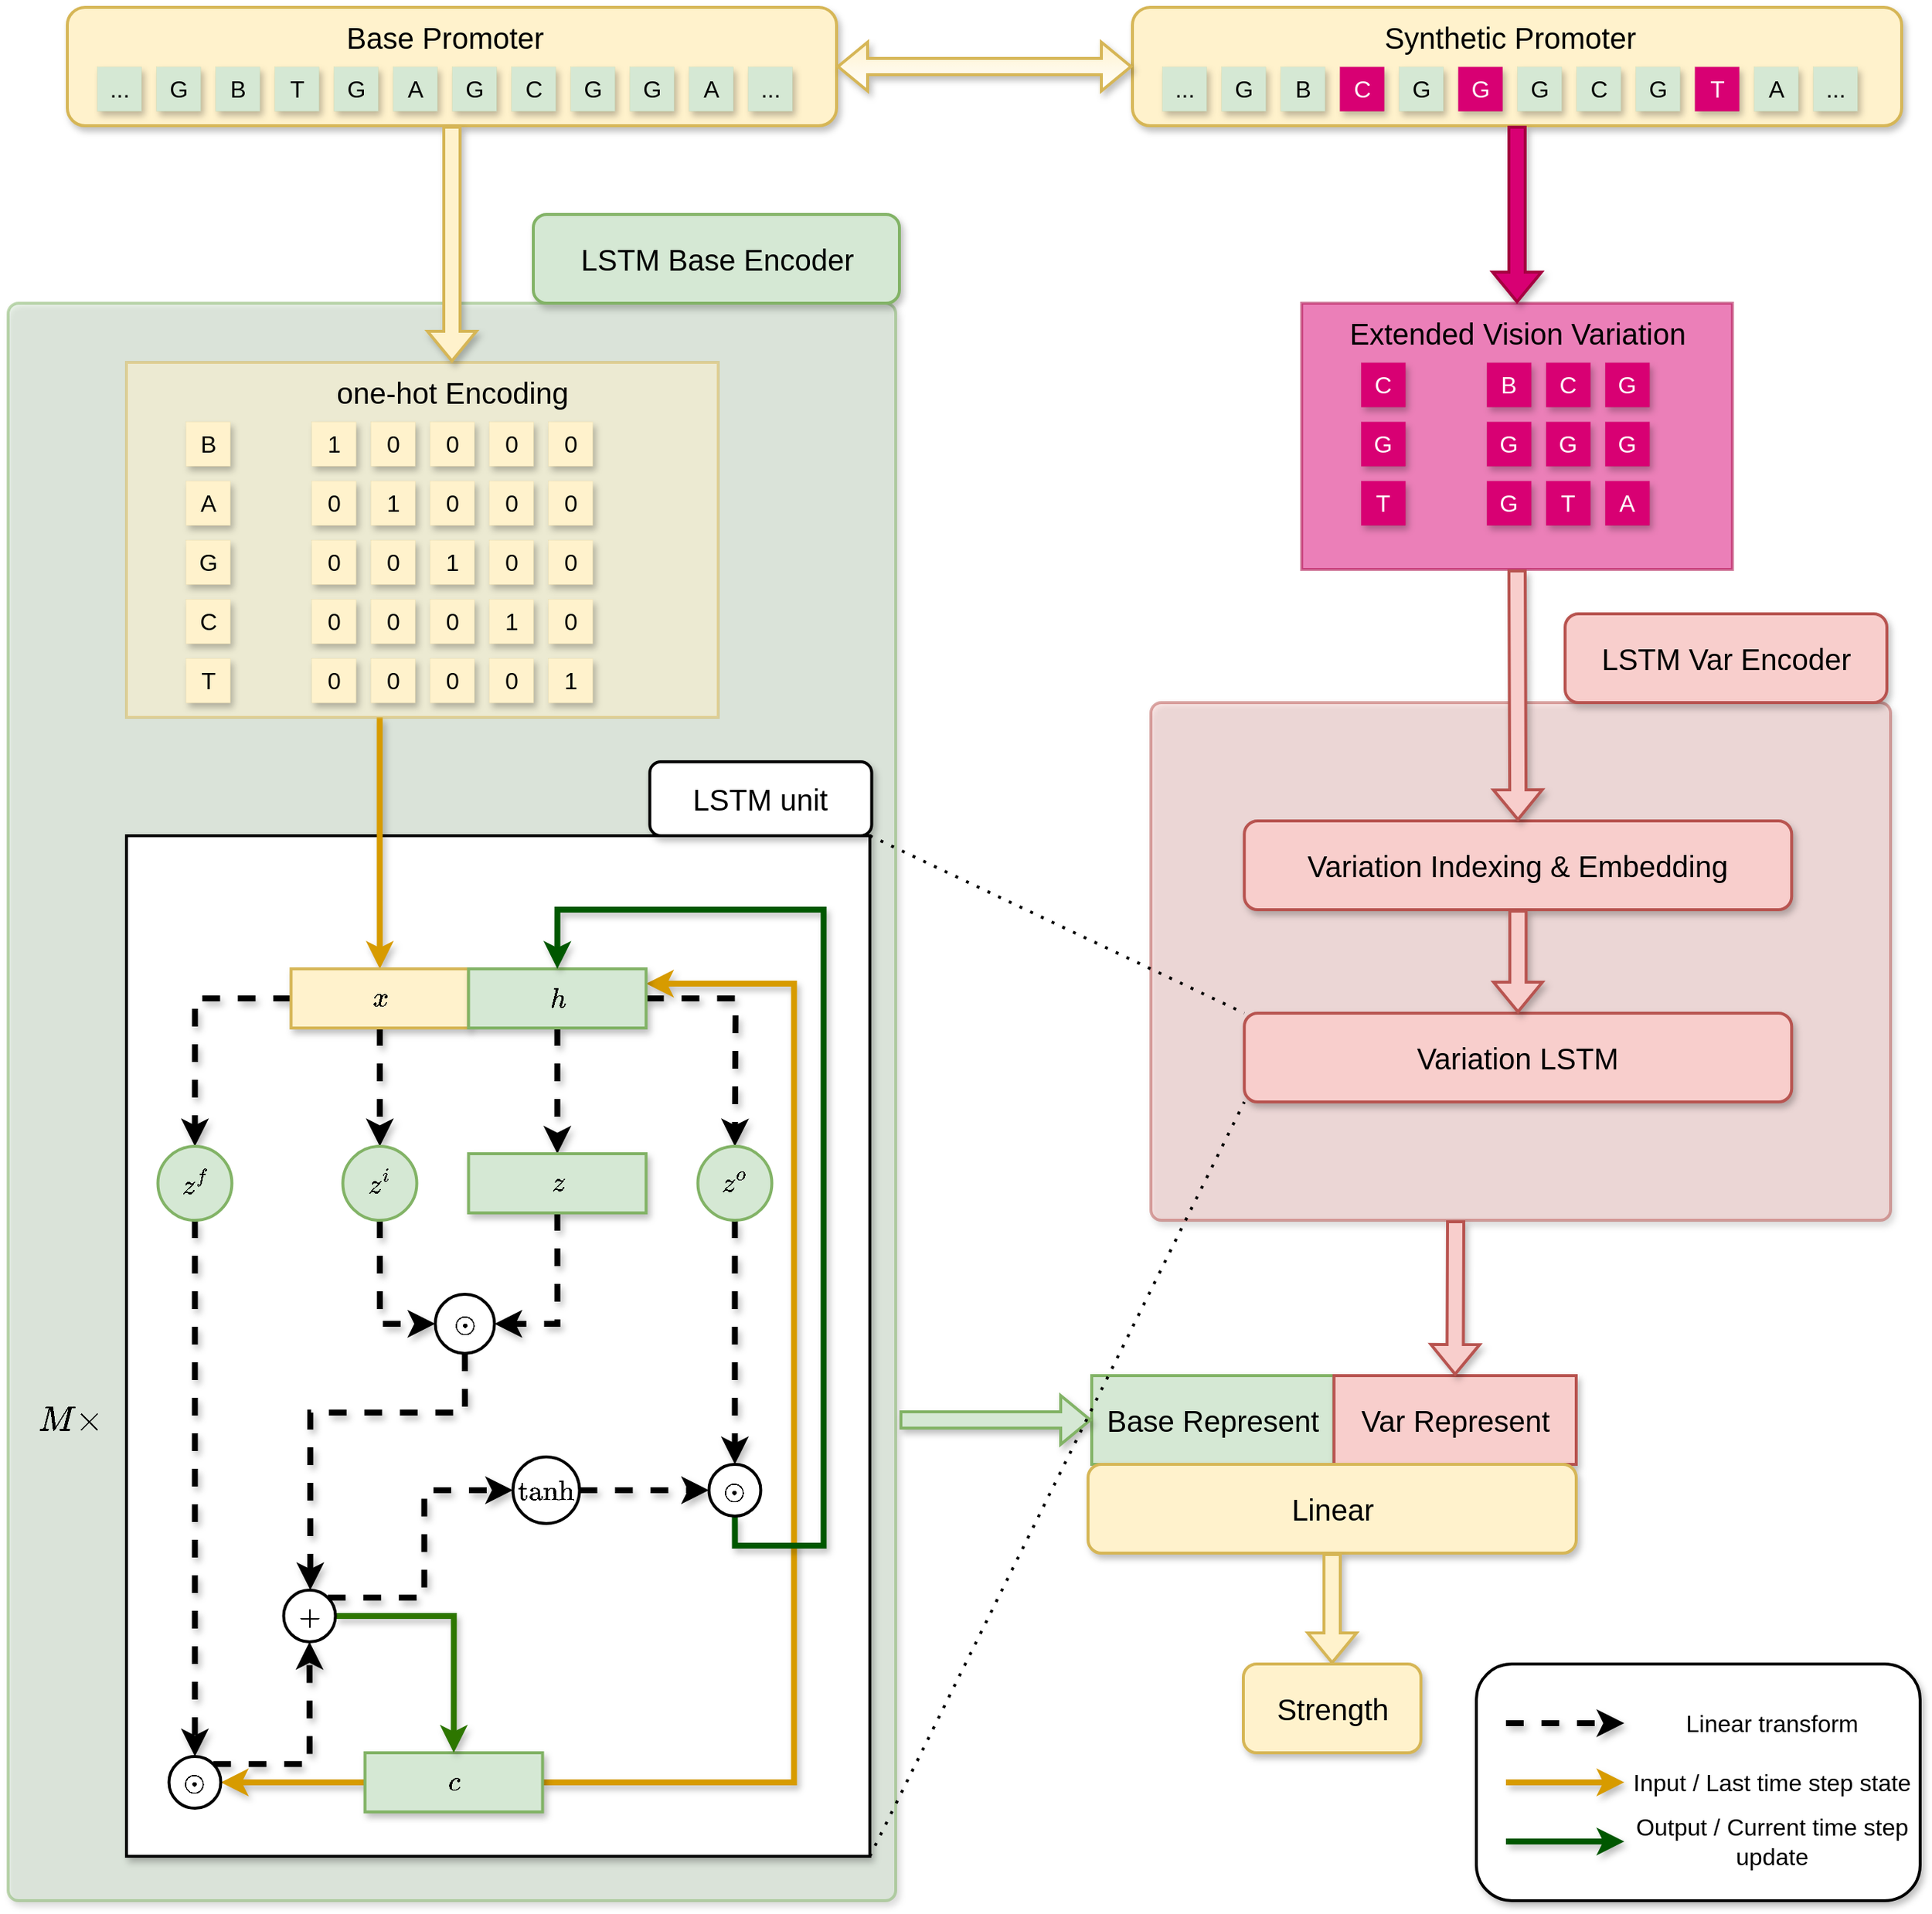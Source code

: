 <mxfile version="20.4.0" type="device"><diagram id="1IsLToYB7YmksqSI4ZjW" name="Page-1"><mxGraphModel dx="3460" dy="2057" grid="1" gridSize="10" guides="1" tooltips="1" connect="1" arrows="1" fold="1" page="1" pageScale="1" pageWidth="1400" pageHeight="1400" math="1" shadow="0"><root><mxCell id="0"/><mxCell id="1" parent="0"/><mxCell id="y1r7ZFybkx3dH1zGnmCC-1" value="" style="edgeStyle=orthogonalEdgeStyle;rounded=0;orthogonalLoop=1;jettySize=auto;html=1;" parent="1" source="RAQbOb7sOU3yXG0ckzai-202" target="RAQbOb7sOU3yXG0ckzai-163" edge="1"><mxGeometry relative="1" as="geometry"/></mxCell><mxCell id="RAQbOb7sOU3yXG0ckzai-202" value="" style="rounded=1;whiteSpace=wrap;html=1;absoluteArcSize=1;arcSize=14;strokeWidth=2;shadow=1;glass=0;sketch=0;fontFamily=Helvetica;fontSize=16;fillColor=#f8cecc;strokeColor=#b85450;opacity=50;" parent="1" vertex="1"><mxGeometry x="850" y="550" width="500" height="350" as="geometry"/></mxCell><mxCell id="RAQbOb7sOU3yXG0ckzai-140" value="" style="rounded=1;whiteSpace=wrap;html=1;absoluteArcSize=1;arcSize=14;strokeWidth=2;shadow=1;glass=0;sketch=0;fontFamily=Helvetica;fontSize=16;fillColor=#d5e8d4;strokeColor=#82b366;opacity=50;" parent="1" vertex="1"><mxGeometry x="77.5" y="280" width="600" height="1080" as="geometry"/></mxCell><mxCell id="RAQbOb7sOU3yXG0ckzai-158" value="" style="rounded=0;whiteSpace=wrap;html=1;shadow=1;glass=0;sketch=0;fontFamily=Helvetica;fontSize=16;fontColor=#000000;strokeColor=default;strokeWidth=2;fillColor=#FFFFFF;gradientColor=none;" parent="1" vertex="1"><mxGeometry x="157.5" y="640" width="502.5" height="690" as="geometry"/></mxCell><mxCell id="RAQbOb7sOU3yXG0ckzai-112" style="edgeStyle=orthogonalEdgeStyle;rounded=0;sketch=0;orthogonalLoop=1;jettySize=auto;html=1;exitX=0.428;exitY=1;exitDx=0;exitDy=0;entryX=0.5;entryY=0;entryDx=0;entryDy=0;shadow=1;fontFamily=Helvetica;fontSize=16;fontColor=#000000;strokeWidth=4;fillColor=#ffe6cc;strokeColor=#d79b00;exitPerimeter=0;" parent="1" source="RAQbOb7sOU3yXG0ckzai-109" target="RAQbOb7sOU3yXG0ckzai-90" edge="1"><mxGeometry relative="1" as="geometry"/></mxCell><mxCell id="RAQbOb7sOU3yXG0ckzai-109" value="" style="rounded=0;whiteSpace=wrap;html=1;shadow=0;glass=0;sketch=0;fontFamily=Helvetica;fontSize=16;strokeColor=#d6b656;strokeWidth=2;fillColor=#fff2cc;opacity=50;" parent="1" vertex="1"><mxGeometry x="157.5" y="320" width="400" height="240" as="geometry"/></mxCell><mxCell id="RAQbOb7sOU3yXG0ckzai-23" value="" style="rounded=1;whiteSpace=wrap;html=1;strokeWidth=2;shadow=1;glass=0;sketch=0;fillColor=#fff2cc;strokeColor=#d6b656;fontSize=16;" parent="1" vertex="1"><mxGeometry x="117.5" y="80" width="520" height="80" as="geometry"/></mxCell><mxCell id="RAQbOb7sOU3yXG0ckzai-3" value="..." style="rounded=0;whiteSpace=wrap;html=1;strokeWidth=0;fillColor=#d5e8d4;strokeColor=#82b366;fontSize=16;shadow=1;" parent="1" vertex="1"><mxGeometry x="137.5" y="120" width="30" height="30" as="geometry"/></mxCell><mxCell id="RAQbOb7sOU3yXG0ckzai-11" value="G" style="rounded=0;whiteSpace=wrap;html=1;strokeWidth=0;fillColor=#d5e8d4;strokeColor=#82b366;fontSize=16;shadow=1;" parent="1" vertex="1"><mxGeometry x="177.5" y="120" width="30" height="30" as="geometry"/></mxCell><mxCell id="RAQbOb7sOU3yXG0ckzai-12" value="B" style="rounded=0;whiteSpace=wrap;html=1;strokeWidth=0;fillColor=#d5e8d4;strokeColor=#82b366;fontSize=16;shadow=1;" parent="1" vertex="1"><mxGeometry x="217.5" y="120" width="30" height="30" as="geometry"/></mxCell><mxCell id="RAQbOb7sOU3yXG0ckzai-13" value="T" style="rounded=0;whiteSpace=wrap;html=1;strokeWidth=0;fillColor=#d5e8d4;strokeColor=#82b366;fontSize=16;shadow=1;" parent="1" vertex="1"><mxGeometry x="257.5" y="120" width="30" height="30" as="geometry"/></mxCell><mxCell id="RAQbOb7sOU3yXG0ckzai-14" value="G" style="rounded=0;whiteSpace=wrap;html=1;strokeWidth=0;fillColor=#d5e8d4;strokeColor=#82b366;fontSize=16;shadow=1;" parent="1" vertex="1"><mxGeometry x="297.5" y="120" width="30" height="30" as="geometry"/></mxCell><mxCell id="RAQbOb7sOU3yXG0ckzai-15" value="A" style="rounded=0;whiteSpace=wrap;html=1;strokeWidth=0;fillColor=#d5e8d4;strokeColor=#82b366;fontSize=16;shadow=1;" parent="1" vertex="1"><mxGeometry x="337.5" y="120" width="30" height="30" as="geometry"/></mxCell><mxCell id="RAQbOb7sOU3yXG0ckzai-16" value="G" style="rounded=0;whiteSpace=wrap;html=1;strokeWidth=0;fillColor=#d5e8d4;strokeColor=#82b366;fontSize=16;shadow=1;" parent="1" vertex="1"><mxGeometry x="377.5" y="120" width="30" height="30" as="geometry"/></mxCell><mxCell id="RAQbOb7sOU3yXG0ckzai-17" value="C" style="rounded=0;whiteSpace=wrap;html=1;strokeWidth=0;fillColor=#d5e8d4;strokeColor=#82b366;fontSize=16;shadow=1;" parent="1" vertex="1"><mxGeometry x="417.5" y="120" width="30" height="30" as="geometry"/></mxCell><mxCell id="RAQbOb7sOU3yXG0ckzai-18" value="G" style="rounded=0;whiteSpace=wrap;html=1;strokeWidth=0;fillColor=#d5e8d4;strokeColor=#82b366;fontSize=16;shadow=1;" parent="1" vertex="1"><mxGeometry x="457.5" y="120" width="30" height="30" as="geometry"/></mxCell><mxCell id="RAQbOb7sOU3yXG0ckzai-19" value="G" style="rounded=0;whiteSpace=wrap;html=1;strokeWidth=0;fillColor=#d5e8d4;strokeColor=#82b366;fontSize=16;shadow=1;" parent="1" vertex="1"><mxGeometry x="497.5" y="120" width="30" height="30" as="geometry"/></mxCell><mxCell id="RAQbOb7sOU3yXG0ckzai-20" value="A" style="rounded=0;whiteSpace=wrap;html=1;strokeWidth=0;fillColor=#d5e8d4;strokeColor=#82b366;fontSize=16;shadow=1;" parent="1" vertex="1"><mxGeometry x="537.5" y="120" width="30" height="30" as="geometry"/></mxCell><mxCell id="RAQbOb7sOU3yXG0ckzai-21" value="..." style="rounded=0;whiteSpace=wrap;html=1;strokeWidth=0;fillColor=#d5e8d4;strokeColor=#82b366;fontSize=16;shadow=1;" parent="1" vertex="1"><mxGeometry x="577.5" y="120" width="30" height="30" as="geometry"/></mxCell><mxCell id="RAQbOb7sOU3yXG0ckzai-25" value="&lt;font style=&quot;font-size: 20px;&quot;&gt;Base Promoter&lt;/font&gt;" style="text;html=1;strokeColor=none;fillColor=none;align=center;verticalAlign=middle;whiteSpace=wrap;rounded=0;shadow=1;glass=0;sketch=0;fontSize=16;" parent="1" vertex="1"><mxGeometry x="117.5" y="80" width="510" height="40" as="geometry"/></mxCell><mxCell id="RAQbOb7sOU3yXG0ckzai-26" value="" style="rounded=1;whiteSpace=wrap;html=1;strokeWidth=2;shadow=1;glass=0;sketch=0;fillColor=#fff2cc;strokeColor=#d6b656;fontSize=16;" parent="1" vertex="1"><mxGeometry x="837.5" y="80" width="520" height="80" as="geometry"/></mxCell><mxCell id="RAQbOb7sOU3yXG0ckzai-27" value="..." style="rounded=0;whiteSpace=wrap;html=1;strokeWidth=0;fillColor=#d5e8d4;strokeColor=#82b366;fontSize=16;shadow=1;" parent="1" vertex="1"><mxGeometry x="857.5" y="120" width="30" height="30" as="geometry"/></mxCell><mxCell id="RAQbOb7sOU3yXG0ckzai-28" value="G" style="rounded=0;whiteSpace=wrap;html=1;strokeWidth=0;fillColor=#d5e8d4;strokeColor=#82b366;fontSize=16;shadow=1;" parent="1" vertex="1"><mxGeometry x="897.5" y="120" width="30" height="30" as="geometry"/></mxCell><mxCell id="RAQbOb7sOU3yXG0ckzai-29" value="B" style="rounded=0;whiteSpace=wrap;html=1;strokeWidth=0;fillColor=#d5e8d4;strokeColor=#82b366;fontSize=16;shadow=1;" parent="1" vertex="1"><mxGeometry x="937.5" y="120" width="30" height="30" as="geometry"/></mxCell><mxCell id="RAQbOb7sOU3yXG0ckzai-30" value="C" style="rounded=0;whiteSpace=wrap;html=1;strokeWidth=0;fillColor=#d80073;strokeColor=#A50040;fontSize=16;glass=0;shadow=1;fontColor=#ffffff;" parent="1" vertex="1"><mxGeometry x="977.5" y="120" width="30" height="30" as="geometry"/></mxCell><mxCell id="RAQbOb7sOU3yXG0ckzai-31" value="G" style="rounded=0;whiteSpace=wrap;html=1;strokeWidth=0;fillColor=#d5e8d4;strokeColor=#82b366;fontSize=16;shadow=1;" parent="1" vertex="1"><mxGeometry x="1017.5" y="120" width="30" height="30" as="geometry"/></mxCell><mxCell id="RAQbOb7sOU3yXG0ckzai-32" value="G" style="rounded=0;whiteSpace=wrap;html=1;strokeWidth=0;fillColor=#d80073;strokeColor=#A50040;fontSize=16;shadow=1;fontColor=#ffffff;" parent="1" vertex="1"><mxGeometry x="1057.5" y="120" width="30" height="30" as="geometry"/></mxCell><mxCell id="RAQbOb7sOU3yXG0ckzai-33" value="G" style="rounded=0;whiteSpace=wrap;html=1;strokeWidth=0;fillColor=#d5e8d4;strokeColor=#82b366;fontSize=16;shadow=1;" parent="1" vertex="1"><mxGeometry x="1097.5" y="120" width="30" height="30" as="geometry"/></mxCell><mxCell id="RAQbOb7sOU3yXG0ckzai-34" value="C" style="rounded=0;whiteSpace=wrap;html=1;strokeWidth=0;fillColor=#d5e8d4;strokeColor=#82b366;fontSize=16;shadow=1;" parent="1" vertex="1"><mxGeometry x="1137.5" y="120" width="30" height="30" as="geometry"/></mxCell><mxCell id="RAQbOb7sOU3yXG0ckzai-35" value="G" style="rounded=0;whiteSpace=wrap;html=1;strokeWidth=0;fillColor=#d5e8d4;strokeColor=#82b366;fontSize=16;shadow=1;" parent="1" vertex="1"><mxGeometry x="1177.5" y="120" width="30" height="30" as="geometry"/></mxCell><mxCell id="RAQbOb7sOU3yXG0ckzai-36" value="T" style="rounded=0;whiteSpace=wrap;html=1;strokeWidth=0;fillColor=#d80073;strokeColor=#A50040;fontSize=16;shadow=1;fontColor=#ffffff;" parent="1" vertex="1"><mxGeometry x="1217.5" y="120" width="30" height="30" as="geometry"/></mxCell><mxCell id="RAQbOb7sOU3yXG0ckzai-37" value="A" style="rounded=0;whiteSpace=wrap;html=1;strokeWidth=0;fillColor=#d5e8d4;strokeColor=#82b366;fontSize=16;shadow=1;" parent="1" vertex="1"><mxGeometry x="1257.5" y="120" width="30" height="30" as="geometry"/></mxCell><mxCell id="RAQbOb7sOU3yXG0ckzai-38" value="..." style="rounded=0;whiteSpace=wrap;html=1;strokeWidth=0;fillColor=#d5e8d4;strokeColor=#82b366;fontSize=16;shadow=1;" parent="1" vertex="1"><mxGeometry x="1297.5" y="120" width="30" height="30" as="geometry"/></mxCell><mxCell id="RAQbOb7sOU3yXG0ckzai-39" value="&lt;font style=&quot;font-size: 20px;&quot;&gt;Synthetic Promoter&lt;/font&gt;" style="text;html=1;strokeColor=none;fillColor=none;align=center;verticalAlign=middle;whiteSpace=wrap;rounded=0;shadow=1;glass=0;sketch=0;fontSize=16;" parent="1" vertex="1"><mxGeometry x="837.5" y="80" width="510" height="40" as="geometry"/></mxCell><mxCell id="RAQbOb7sOU3yXG0ckzai-40" value="" style="shape=flexArrow;endArrow=classic;startArrow=classic;html=1;rounded=0;fontSize=16;entryX=0;entryY=1;entryDx=0;entryDy=0;strokeWidth=2;sketch=0;shadow=1;fillColor=#fff2cc;strokeColor=#d6b656;gradientColor=#ffffff;exitX=1;exitY=0.5;exitDx=0;exitDy=0;" parent="1" source="RAQbOb7sOU3yXG0ckzai-23" target="RAQbOb7sOU3yXG0ckzai-39" edge="1"><mxGeometry width="100" height="100" relative="1" as="geometry"><mxPoint x="667.5" y="170" as="sourcePoint"/><mxPoint x="757.5" y="240" as="targetPoint"/></mxGeometry></mxCell><mxCell id="RAQbOb7sOU3yXG0ckzai-50" value="B" style="rounded=0;whiteSpace=wrap;html=1;strokeWidth=0;fillColor=#fff2cc;strokeColor=#d6b656;fontSize=16;shadow=1;" parent="1" vertex="1"><mxGeometry x="197.5" y="360" width="30" height="30" as="geometry"/></mxCell><mxCell id="RAQbOb7sOU3yXG0ckzai-51" value="0" style="rounded=0;whiteSpace=wrap;html=1;strokeWidth=0;fillColor=#fff2cc;strokeColor=#d6b656;fontSize=16;shadow=1;" parent="1" vertex="1"><mxGeometry x="322.5" y="360" width="30" height="30" as="geometry"/></mxCell><mxCell id="RAQbOb7sOU3yXG0ckzai-52" value="0" style="rounded=0;whiteSpace=wrap;html=1;strokeWidth=0;fillColor=#fff2cc;strokeColor=#d6b656;fontSize=16;shadow=1;" parent="1" vertex="1"><mxGeometry x="362.5" y="360" width="30" height="30" as="geometry"/></mxCell><mxCell id="RAQbOb7sOU3yXG0ckzai-53" value="0" style="rounded=0;whiteSpace=wrap;html=1;strokeWidth=0;fillColor=#fff2cc;strokeColor=#d6b656;fontSize=16;shadow=1;" parent="1" vertex="1"><mxGeometry x="402.5" y="360" width="30" height="30" as="geometry"/></mxCell><mxCell id="RAQbOb7sOU3yXG0ckzai-54" value="1" style="rounded=0;whiteSpace=wrap;html=1;strokeWidth=0;fillColor=#fff2cc;strokeColor=#d6b656;fontSize=16;shadow=1;" parent="1" vertex="1"><mxGeometry x="282.5" y="360" width="30" height="30" as="geometry"/></mxCell><mxCell id="RAQbOb7sOU3yXG0ckzai-55" value="0" style="rounded=0;whiteSpace=wrap;html=1;strokeWidth=0;fillColor=#fff2cc;strokeColor=#d6b656;fontSize=16;shadow=1;" parent="1" vertex="1"><mxGeometry x="442.5" y="360" width="30" height="30" as="geometry"/></mxCell><mxCell id="RAQbOb7sOU3yXG0ckzai-62" value="A" style="rounded=0;whiteSpace=wrap;html=1;strokeWidth=0;fillColor=#fff2cc;strokeColor=#d6b656;fontSize=16;shadow=1;" parent="1" vertex="1"><mxGeometry x="197.5" y="400" width="30" height="30" as="geometry"/></mxCell><mxCell id="RAQbOb7sOU3yXG0ckzai-63" value="1" style="rounded=0;whiteSpace=wrap;html=1;strokeWidth=0;fillColor=#fff2cc;strokeColor=#d6b656;fontSize=16;shadow=1;" parent="1" vertex="1"><mxGeometry x="322.5" y="400" width="30" height="30" as="geometry"/></mxCell><mxCell id="RAQbOb7sOU3yXG0ckzai-64" value="0" style="rounded=0;whiteSpace=wrap;html=1;strokeWidth=0;fillColor=#fff2cc;strokeColor=#d6b656;fontSize=16;shadow=1;" parent="1" vertex="1"><mxGeometry x="362.5" y="400" width="30" height="30" as="geometry"/></mxCell><mxCell id="RAQbOb7sOU3yXG0ckzai-65" value="0" style="rounded=0;whiteSpace=wrap;html=1;strokeWidth=0;fillColor=#fff2cc;strokeColor=#d6b656;fontSize=16;shadow=1;" parent="1" vertex="1"><mxGeometry x="402.5" y="400" width="30" height="30" as="geometry"/></mxCell><mxCell id="RAQbOb7sOU3yXG0ckzai-66" value="0" style="rounded=0;whiteSpace=wrap;html=1;strokeWidth=0;fillColor=#fff2cc;strokeColor=#d6b656;fontSize=16;shadow=1;" parent="1" vertex="1"><mxGeometry x="282.5" y="400" width="30" height="30" as="geometry"/></mxCell><mxCell id="RAQbOb7sOU3yXG0ckzai-67" value="0" style="rounded=0;whiteSpace=wrap;html=1;strokeWidth=0;fillColor=#fff2cc;strokeColor=#d6b656;fontSize=16;shadow=1;" parent="1" vertex="1"><mxGeometry x="442.5" y="400" width="30" height="30" as="geometry"/></mxCell><mxCell id="RAQbOb7sOU3yXG0ckzai-68" value="G" style="rounded=0;whiteSpace=wrap;html=1;strokeWidth=0;fillColor=#fff2cc;strokeColor=#d6b656;fontSize=16;shadow=1;" parent="1" vertex="1"><mxGeometry x="197.5" y="440" width="30" height="30" as="geometry"/></mxCell><mxCell id="RAQbOb7sOU3yXG0ckzai-69" value="0" style="rounded=0;whiteSpace=wrap;html=1;strokeWidth=0;fillColor=#fff2cc;strokeColor=#d6b656;fontSize=16;shadow=1;" parent="1" vertex="1"><mxGeometry x="322.5" y="440" width="30" height="30" as="geometry"/></mxCell><mxCell id="RAQbOb7sOU3yXG0ckzai-70" value="1" style="rounded=0;whiteSpace=wrap;html=1;strokeWidth=0;fillColor=#fff2cc;strokeColor=#d6b656;fontSize=16;shadow=1;" parent="1" vertex="1"><mxGeometry x="362.5" y="440" width="30" height="30" as="geometry"/></mxCell><mxCell id="RAQbOb7sOU3yXG0ckzai-71" value="0" style="rounded=0;whiteSpace=wrap;html=1;strokeWidth=0;fillColor=#fff2cc;strokeColor=#d6b656;fontSize=16;shadow=1;" parent="1" vertex="1"><mxGeometry x="402.5" y="440" width="30" height="30" as="geometry"/></mxCell><mxCell id="RAQbOb7sOU3yXG0ckzai-72" value="0" style="rounded=0;whiteSpace=wrap;html=1;strokeWidth=0;fillColor=#fff2cc;strokeColor=#d6b656;fontSize=16;shadow=1;" parent="1" vertex="1"><mxGeometry x="282.5" y="440" width="30" height="30" as="geometry"/></mxCell><mxCell id="RAQbOb7sOU3yXG0ckzai-73" value="0" style="rounded=0;whiteSpace=wrap;html=1;strokeWidth=0;fillColor=#fff2cc;strokeColor=#d6b656;fontSize=16;shadow=1;" parent="1" vertex="1"><mxGeometry x="442.5" y="440" width="30" height="30" as="geometry"/></mxCell><mxCell id="RAQbOb7sOU3yXG0ckzai-74" value="C" style="rounded=0;whiteSpace=wrap;html=1;strokeWidth=0;fillColor=#fff2cc;strokeColor=#d6b656;fontSize=16;shadow=1;" parent="1" vertex="1"><mxGeometry x="197.5" y="480" width="30" height="30" as="geometry"/></mxCell><mxCell id="RAQbOb7sOU3yXG0ckzai-75" value="0" style="rounded=0;whiteSpace=wrap;html=1;strokeWidth=0;fillColor=#fff2cc;strokeColor=#d6b656;fontSize=16;shadow=1;" parent="1" vertex="1"><mxGeometry x="322.5" y="480" width="30" height="30" as="geometry"/></mxCell><mxCell id="RAQbOb7sOU3yXG0ckzai-76" value="0" style="rounded=0;whiteSpace=wrap;html=1;strokeWidth=0;fillColor=#fff2cc;strokeColor=#d6b656;fontSize=16;shadow=1;" parent="1" vertex="1"><mxGeometry x="362.5" y="480" width="30" height="30" as="geometry"/></mxCell><mxCell id="RAQbOb7sOU3yXG0ckzai-77" value="1" style="rounded=0;whiteSpace=wrap;html=1;strokeWidth=0;fillColor=#fff2cc;strokeColor=#d6b656;fontSize=16;shadow=1;" parent="1" vertex="1"><mxGeometry x="402.5" y="480" width="30" height="30" as="geometry"/></mxCell><mxCell id="RAQbOb7sOU3yXG0ckzai-78" value="0" style="rounded=0;whiteSpace=wrap;html=1;strokeWidth=0;fillColor=#fff2cc;strokeColor=#d6b656;fontSize=16;shadow=1;" parent="1" vertex="1"><mxGeometry x="282.5" y="480" width="30" height="30" as="geometry"/></mxCell><mxCell id="RAQbOb7sOU3yXG0ckzai-79" value="0" style="rounded=0;whiteSpace=wrap;html=1;strokeWidth=0;fillColor=#fff2cc;strokeColor=#d6b656;fontSize=16;shadow=1;" parent="1" vertex="1"><mxGeometry x="442.5" y="480" width="30" height="30" as="geometry"/></mxCell><mxCell id="RAQbOb7sOU3yXG0ckzai-80" value="T" style="rounded=0;whiteSpace=wrap;html=1;strokeWidth=0;fillColor=#fff2cc;strokeColor=#d6b656;fontSize=16;shadow=1;" parent="1" vertex="1"><mxGeometry x="197.5" y="520" width="30" height="30" as="geometry"/></mxCell><mxCell id="RAQbOb7sOU3yXG0ckzai-81" value="0" style="rounded=0;whiteSpace=wrap;html=1;strokeWidth=0;fillColor=#fff2cc;strokeColor=#d6b656;fontSize=16;shadow=1;" parent="1" vertex="1"><mxGeometry x="322.5" y="520" width="30" height="30" as="geometry"/></mxCell><mxCell id="RAQbOb7sOU3yXG0ckzai-82" value="0" style="rounded=0;whiteSpace=wrap;html=1;strokeWidth=0;fillColor=#fff2cc;strokeColor=#d6b656;fontSize=16;shadow=1;" parent="1" vertex="1"><mxGeometry x="362.5" y="520" width="30" height="30" as="geometry"/></mxCell><mxCell id="RAQbOb7sOU3yXG0ckzai-83" value="0" style="rounded=0;whiteSpace=wrap;html=1;strokeWidth=0;fillColor=#fff2cc;strokeColor=#d6b656;fontSize=16;shadow=1;" parent="1" vertex="1"><mxGeometry x="402.5" y="520" width="30" height="30" as="geometry"/></mxCell><mxCell id="RAQbOb7sOU3yXG0ckzai-84" value="0" style="rounded=0;whiteSpace=wrap;html=1;strokeWidth=0;fillColor=#fff2cc;strokeColor=#d6b656;fontSize=16;shadow=1;" parent="1" vertex="1"><mxGeometry x="282.5" y="520" width="30" height="30" as="geometry"/></mxCell><mxCell id="RAQbOb7sOU3yXG0ckzai-85" value="1" style="rounded=0;whiteSpace=wrap;html=1;strokeWidth=0;fillColor=#fff2cc;strokeColor=#d6b656;fontSize=16;shadow=1;" parent="1" vertex="1"><mxGeometry x="442.5" y="520" width="30" height="30" as="geometry"/></mxCell><mxCell id="RAQbOb7sOU3yXG0ckzai-98" style="edgeStyle=orthogonalEdgeStyle;rounded=0;sketch=0;orthogonalLoop=1;jettySize=auto;html=1;exitX=1;exitY=0.5;exitDx=0;exitDy=0;shadow=1;fontFamily=Helvetica;fontSize=16;fontColor=#FFFFFF;strokeWidth=4;fillColor=#ffe6cc;strokeColor=#d79b00;entryX=1;entryY=0.25;entryDx=0;entryDy=0;" parent="1" source="RAQbOb7sOU3yXG0ckzai-87" target="RAQbOb7sOU3yXG0ckzai-93" edge="1"><mxGeometry relative="1" as="geometry"><mxPoint x="558.75" y="750" as="targetPoint"/><Array as="points"><mxPoint x="608.75" y="1280"/><mxPoint x="608.75" y="740"/></Array></mxGeometry></mxCell><mxCell id="RAQbOb7sOU3yXG0ckzai-117" style="edgeStyle=orthogonalEdgeStyle;rounded=0;sketch=0;orthogonalLoop=1;jettySize=auto;html=1;exitX=0;exitY=0.5;exitDx=0;exitDy=0;entryX=1;entryY=0.5;entryDx=0;entryDy=0;shadow=1;fontFamily=Helvetica;fontSize=16;fontColor=#000000;strokeWidth=4;fillColor=#ffe6cc;strokeColor=#d79b00;" parent="1" source="RAQbOb7sOU3yXG0ckzai-87" target="RAQbOb7sOU3yXG0ckzai-116" edge="1"><mxGeometry relative="1" as="geometry"/></mxCell><mxCell id="RAQbOb7sOU3yXG0ckzai-87" value="$$c$$" style="rounded=0;whiteSpace=wrap;html=1;shadow=1;glass=0;sketch=0;fontFamily=Helvetica;fontSize=16;strokeWidth=2;fillColor=#d5e8d4;strokeColor=#82b366;" parent="1" vertex="1"><mxGeometry x="318.75" y="1260" width="120" height="40" as="geometry"/></mxCell><mxCell id="RAQbOb7sOU3yXG0ckzai-119" style="edgeStyle=orthogonalEdgeStyle;rounded=0;sketch=0;orthogonalLoop=1;jettySize=auto;html=1;exitX=0;exitY=0.5;exitDx=0;exitDy=0;entryX=0.5;entryY=0;entryDx=0;entryDy=0;shadow=1;fontFamily=Helvetica;fontSize=16;fontColor=#000000;strokeWidth=4;fillColor=#ffe6cc;strokeColor=default;dashed=1;" parent="1" source="RAQbOb7sOU3yXG0ckzai-90" target="RAQbOb7sOU3yXG0ckzai-115" edge="1"><mxGeometry relative="1" as="geometry"/></mxCell><mxCell id="RAQbOb7sOU3yXG0ckzai-121" style="edgeStyle=orthogonalEdgeStyle;rounded=0;sketch=0;orthogonalLoop=1;jettySize=auto;html=1;exitX=0.5;exitY=1;exitDx=0;exitDy=0;entryX=0.5;entryY=0;entryDx=0;entryDy=0;shadow=1;fontFamily=Helvetica;fontSize=16;fontColor=#000000;strokeWidth=4;fillColor=#ffe6cc;strokeColor=#000000;dashed=1;" parent="1" source="RAQbOb7sOU3yXG0ckzai-90" target="RAQbOb7sOU3yXG0ckzai-120" edge="1"><mxGeometry relative="1" as="geometry"/></mxCell><mxCell id="RAQbOb7sOU3yXG0ckzai-90" value="$$x$$" style="rounded=0;whiteSpace=wrap;html=1;shadow=1;glass=0;sketch=0;fontFamily=Helvetica;fontSize=16;strokeWidth=2;fillColor=#fff2cc;strokeColor=#d6b656;" parent="1" vertex="1"><mxGeometry x="268.75" y="730" width="120" height="40" as="geometry"/></mxCell><mxCell id="RAQbOb7sOU3yXG0ckzai-113" style="edgeStyle=orthogonalEdgeStyle;rounded=0;sketch=0;orthogonalLoop=1;jettySize=auto;html=1;exitX=0.5;exitY=1;exitDx=0;exitDy=0;shadow=1;fontFamily=Helvetica;fontSize=16;fontColor=#000000;strokeWidth=4;entryX=0.5;entryY=0;entryDx=0;entryDy=0;fillColor=#ffe6cc;strokeColor=#000000;dashed=1;" parent="1" source="RAQbOb7sOU3yXG0ckzai-93" target="RAQbOb7sOU3yXG0ckzai-114" edge="1"><mxGeometry relative="1" as="geometry"><mxPoint x="388.75" y="840" as="targetPoint"/></mxGeometry></mxCell><mxCell id="RAQbOb7sOU3yXG0ckzai-132" style="edgeStyle=orthogonalEdgeStyle;rounded=0;sketch=0;orthogonalLoop=1;jettySize=auto;html=1;exitX=1;exitY=0.5;exitDx=0;exitDy=0;shadow=1;fontFamily=Helvetica;fontSize=16;fontColor=#000000;strokeColor=#000000;strokeWidth=4;gradientColor=#ffffff;dashed=1;" parent="1" source="RAQbOb7sOU3yXG0ckzai-93" edge="1"><mxGeometry relative="1" as="geometry"><mxPoint x="568.75" y="850.0" as="targetPoint"/></mxGeometry></mxCell><mxCell id="RAQbOb7sOU3yXG0ckzai-93" value="$$h$$" style="rounded=0;whiteSpace=wrap;html=1;shadow=1;glass=0;sketch=0;fontFamily=Helvetica;fontSize=16;strokeWidth=2;fillColor=#d5e8d4;strokeColor=#82b366;" parent="1" vertex="1"><mxGeometry x="388.75" y="730" width="120" height="40" as="geometry"/></mxCell><mxCell id="RAQbOb7sOU3yXG0ckzai-110" value="&lt;font style=&quot;font-size: 20px;&quot;&gt;one-hot Encoding&lt;/font&gt;" style="text;html=1;strokeColor=none;fillColor=none;align=center;verticalAlign=middle;whiteSpace=wrap;rounded=0;shadow=0;glass=0;sketch=0;fontFamily=Helvetica;fontSize=16;fontColor=#000000;" parent="1" vertex="1"><mxGeometry x="277.5" y="320" width="200" height="40" as="geometry"/></mxCell><mxCell id="RAQbOb7sOU3yXG0ckzai-123" style="edgeStyle=orthogonalEdgeStyle;rounded=0;sketch=0;orthogonalLoop=1;jettySize=auto;html=1;exitX=0.5;exitY=1;exitDx=0;exitDy=0;entryX=1;entryY=0.5;entryDx=0;entryDy=0;shadow=1;fontFamily=Helvetica;fontSize=16;fontColor=#000000;strokeWidth=4;fillColor=#008a00;strokeColor=#000000;dashed=1;" parent="1" source="RAQbOb7sOU3yXG0ckzai-114" target="RAQbOb7sOU3yXG0ckzai-122" edge="1"><mxGeometry relative="1" as="geometry"/></mxCell><mxCell id="RAQbOb7sOU3yXG0ckzai-114" value="$$z$$" style="rounded=0;whiteSpace=wrap;html=1;shadow=1;glass=0;sketch=0;fontFamily=Helvetica;fontSize=16;strokeWidth=2;fillColor=#d5e8d4;strokeColor=#82b366;" parent="1" vertex="1"><mxGeometry x="388.75" y="855" width="120" height="40" as="geometry"/></mxCell><mxCell id="RAQbOb7sOU3yXG0ckzai-118" style="edgeStyle=orthogonalEdgeStyle;rounded=0;sketch=0;orthogonalLoop=1;jettySize=auto;html=1;exitX=0.5;exitY=1;exitDx=0;exitDy=0;entryX=0.5;entryY=0;entryDx=0;entryDy=0;shadow=1;fontFamily=Helvetica;fontSize=16;fontColor=#000000;strokeWidth=4;fillColor=#60a917;strokeColor=#000000;dashed=1;" parent="1" source="RAQbOb7sOU3yXG0ckzai-115" target="RAQbOb7sOU3yXG0ckzai-116" edge="1"><mxGeometry relative="1" as="geometry"/></mxCell><mxCell id="RAQbOb7sOU3yXG0ckzai-115" value="$$z^{f}$$" style="ellipse;whiteSpace=wrap;html=1;aspect=fixed;rounded=0;shadow=0;glass=0;sketch=0;fontFamily=Helvetica;fontSize=16;strokeColor=#82b366;strokeWidth=2;fillColor=#d5e8d4;" parent="1" vertex="1"><mxGeometry x="178.75" y="850" width="50" height="50" as="geometry"/></mxCell><mxCell id="RAQbOb7sOU3yXG0ckzai-127" style="edgeStyle=orthogonalEdgeStyle;rounded=0;sketch=0;orthogonalLoop=1;jettySize=auto;html=1;exitX=1;exitY=0;exitDx=0;exitDy=0;shadow=1;fontFamily=Helvetica;fontSize=16;fontColor=#000000;strokeWidth=4;gradientColor=#ffffff;entryX=0.5;entryY=1;entryDx=0;entryDy=0;dashed=1;" parent="1" source="RAQbOb7sOU3yXG0ckzai-116" target="RAQbOb7sOU3yXG0ckzai-128" edge="1"><mxGeometry relative="1" as="geometry"><mxPoint x="308.75" y="1200" as="targetPoint"/></mxGeometry></mxCell><mxCell id="RAQbOb7sOU3yXG0ckzai-116" value="$$\odot$$" style="ellipse;whiteSpace=wrap;html=1;aspect=fixed;rounded=0;shadow=0;glass=0;sketch=0;fontFamily=Helvetica;fontSize=16;strokeWidth=2;" parent="1" vertex="1"><mxGeometry x="186.25" y="1262.5" width="35" height="35" as="geometry"/></mxCell><mxCell id="RAQbOb7sOU3yXG0ckzai-124" style="edgeStyle=orthogonalEdgeStyle;rounded=0;sketch=0;orthogonalLoop=1;jettySize=auto;html=1;exitX=0.5;exitY=1;exitDx=0;exitDy=0;entryX=0;entryY=0.5;entryDx=0;entryDy=0;shadow=1;fontFamily=Helvetica;fontSize=16;fontColor=#000000;strokeWidth=4;fillColor=#008a00;strokeColor=#000000;dashed=1;" parent="1" source="RAQbOb7sOU3yXG0ckzai-120" target="RAQbOb7sOU3yXG0ckzai-122" edge="1"><mxGeometry relative="1" as="geometry"/></mxCell><mxCell id="RAQbOb7sOU3yXG0ckzai-120" value="$$z^{i}$$" style="ellipse;whiteSpace=wrap;html=1;aspect=fixed;rounded=0;shadow=0;glass=0;sketch=0;fontFamily=Helvetica;fontSize=16;strokeColor=#82b366;strokeWidth=2;fillColor=#d5e8d4;" parent="1" vertex="1"><mxGeometry x="303.75" y="850" width="50" height="50" as="geometry"/></mxCell><mxCell id="RAQbOb7sOU3yXG0ckzai-130" style="edgeStyle=orthogonalEdgeStyle;rounded=0;sketch=0;orthogonalLoop=1;jettySize=auto;html=1;exitX=0.5;exitY=1;exitDx=0;exitDy=0;shadow=1;fontFamily=Helvetica;fontSize=16;fontColor=#000000;strokeWidth=4;gradientColor=#ffffff;dashed=1;" parent="1" source="RAQbOb7sOU3yXG0ckzai-122" target="RAQbOb7sOU3yXG0ckzai-128" edge="1"><mxGeometry relative="1" as="geometry"><Array as="points"><mxPoint x="386.75" y="1030"/><mxPoint x="281.75" y="1030"/></Array></mxGeometry></mxCell><mxCell id="RAQbOb7sOU3yXG0ckzai-122" value="$$\odot$$" style="ellipse;whiteSpace=wrap;html=1;aspect=fixed;rounded=0;shadow=0;glass=0;sketch=0;fontFamily=Helvetica;fontSize=16;strokeWidth=2;" parent="1" vertex="1"><mxGeometry x="366.25" y="950" width="40" height="40" as="geometry"/></mxCell><mxCell id="RAQbOb7sOU3yXG0ckzai-131" style="edgeStyle=orthogonalEdgeStyle;rounded=0;sketch=0;orthogonalLoop=1;jettySize=auto;html=1;exitX=1;exitY=0.5;exitDx=0;exitDy=0;entryX=0.5;entryY=0;entryDx=0;entryDy=0;shadow=1;fontFamily=Helvetica;fontSize=16;fontColor=#000000;strokeColor=#2D7600;strokeWidth=4;fillColor=#60a917;" parent="1" source="RAQbOb7sOU3yXG0ckzai-128" target="RAQbOb7sOU3yXG0ckzai-87" edge="1"><mxGeometry relative="1" as="geometry"/></mxCell><mxCell id="RAQbOb7sOU3yXG0ckzai-134" style="edgeStyle=orthogonalEdgeStyle;rounded=0;sketch=0;orthogonalLoop=1;jettySize=auto;html=1;exitX=1;exitY=0;exitDx=0;exitDy=0;shadow=1;fontFamily=Helvetica;fontSize=16;fontColor=#000000;strokeColor=#000000;strokeWidth=4;gradientColor=#ffffff;entryX=0;entryY=0.5;entryDx=0;entryDy=0;dashed=1;" parent="1" source="RAQbOb7sOU3yXG0ckzai-128" target="RAQbOb7sOU3yXG0ckzai-135" edge="1"><mxGeometry relative="1" as="geometry"><mxPoint x="338.75" y="1120.0" as="targetPoint"/></mxGeometry></mxCell><mxCell id="RAQbOb7sOU3yXG0ckzai-128" value="$$+$$" style="ellipse;whiteSpace=wrap;html=1;aspect=fixed;rounded=0;shadow=0;glass=0;sketch=0;fontFamily=Helvetica;fontSize=16;strokeWidth=2;" parent="1" vertex="1"><mxGeometry x="263.75" y="1150" width="35" height="35" as="geometry"/></mxCell><mxCell id="RAQbOb7sOU3yXG0ckzai-137" style="edgeStyle=orthogonalEdgeStyle;rounded=0;sketch=0;orthogonalLoop=1;jettySize=auto;html=1;exitX=0.5;exitY=1;exitDx=0;exitDy=0;entryX=0.5;entryY=0;entryDx=0;entryDy=0;shadow=1;fontFamily=Helvetica;fontSize=16;fontColor=#000000;strokeColor=#000000;strokeWidth=4;gradientColor=#ffffff;dashed=1;" parent="1" source="RAQbOb7sOU3yXG0ckzai-133" target="RAQbOb7sOU3yXG0ckzai-136" edge="1"><mxGeometry relative="1" as="geometry"/></mxCell><mxCell id="RAQbOb7sOU3yXG0ckzai-133" value="$$z^{o}$$" style="ellipse;whiteSpace=wrap;html=1;aspect=fixed;rounded=0;shadow=0;glass=0;sketch=0;fontFamily=Helvetica;fontSize=16;strokeColor=#82b366;strokeWidth=2;fillColor=#d5e8d4;" parent="1" vertex="1"><mxGeometry x="543.75" y="850" width="50" height="50" as="geometry"/></mxCell><mxCell id="RAQbOb7sOU3yXG0ckzai-138" style="edgeStyle=orthogonalEdgeStyle;rounded=0;sketch=0;orthogonalLoop=1;jettySize=auto;html=1;exitX=1;exitY=0.5;exitDx=0;exitDy=0;entryX=0;entryY=0.5;entryDx=0;entryDy=0;shadow=1;fontFamily=Helvetica;fontSize=16;fontColor=#000000;strokeColor=#000000;strokeWidth=4;gradientColor=#ffffff;dashed=1;" parent="1" source="RAQbOb7sOU3yXG0ckzai-135" target="RAQbOb7sOU3yXG0ckzai-136" edge="1"><mxGeometry relative="1" as="geometry"/></mxCell><mxCell id="RAQbOb7sOU3yXG0ckzai-135" value="$$\tanh$$" style="ellipse;whiteSpace=wrap;html=1;aspect=fixed;rounded=0;shadow=0;glass=0;sketch=0;fontFamily=Helvetica;fontSize=16;strokeWidth=2;" parent="1" vertex="1"><mxGeometry x="418.75" y="1060" width="45" height="45" as="geometry"/></mxCell><mxCell id="RAQbOb7sOU3yXG0ckzai-139" style="edgeStyle=orthogonalEdgeStyle;rounded=0;sketch=0;orthogonalLoop=1;jettySize=auto;html=1;exitX=0.5;exitY=1;exitDx=0;exitDy=0;shadow=1;fontFamily=Helvetica;fontSize=16;fontColor=#000000;strokeColor=#005700;strokeWidth=4;entryX=0.5;entryY=0;entryDx=0;entryDy=0;fillColor=#008a00;" parent="1" source="RAQbOb7sOU3yXG0ckzai-136" target="RAQbOb7sOU3yXG0ckzai-93" edge="1"><mxGeometry relative="1" as="geometry"><mxPoint x="568.75" y="1250.0" as="targetPoint"/><Array as="points"><mxPoint x="568.75" y="1120"/><mxPoint x="628.75" y="1120"/><mxPoint x="628.75" y="690"/><mxPoint x="448.75" y="690"/></Array></mxGeometry></mxCell><mxCell id="RAQbOb7sOU3yXG0ckzai-136" value="$$\odot$$" style="ellipse;whiteSpace=wrap;html=1;aspect=fixed;rounded=0;shadow=0;glass=0;sketch=0;fontFamily=Helvetica;fontSize=16;strokeWidth=2;" parent="1" vertex="1"><mxGeometry x="551.25" y="1065" width="35" height="35" as="geometry"/></mxCell><mxCell id="RAQbOb7sOU3yXG0ckzai-144" value="" style="rounded=1;whiteSpace=wrap;html=1;shadow=1;glass=0;sketch=0;fontFamily=Helvetica;fontSize=16;fontColor=#000000;strokeColor=default;strokeWidth=2;fillColor=#FFFFFF;gradientColor=none;" parent="1" vertex="1"><mxGeometry x="1070" y="1200" width="300" height="160" as="geometry"/></mxCell><mxCell id="RAQbOb7sOU3yXG0ckzai-146" value="" style="endArrow=classic;html=1;rounded=0;shadow=1;dashed=1;sketch=0;fontFamily=Helvetica;fontSize=16;fontColor=#000000;strokeColor=default;strokeWidth=4;gradientColor=#ffffff;" parent="1" edge="1"><mxGeometry width="50" height="50" relative="1" as="geometry"><mxPoint x="1090" y="1240" as="sourcePoint"/><mxPoint x="1170" y="1240" as="targetPoint"/></mxGeometry></mxCell><mxCell id="RAQbOb7sOU3yXG0ckzai-147" value="Linear transform" style="text;html=1;strokeColor=none;fillColor=none;align=center;verticalAlign=middle;whiteSpace=wrap;rounded=0;shadow=1;glass=0;sketch=0;fontFamily=Helvetica;fontSize=16;fontColor=#000000;" parent="1" vertex="1"><mxGeometry x="1170" y="1220" width="200" height="40" as="geometry"/></mxCell><mxCell id="RAQbOb7sOU3yXG0ckzai-148" value="" style="endArrow=classic;html=1;rounded=0;shadow=1;sketch=0;fontFamily=Helvetica;fontSize=16;fontColor=#000000;strokeColor=#d79b00;strokeWidth=4;fillColor=#ffe6cc;" parent="1" edge="1"><mxGeometry width="50" height="50" relative="1" as="geometry"><mxPoint x="1090" y="1280" as="sourcePoint"/><mxPoint x="1170" y="1280" as="targetPoint"/></mxGeometry></mxCell><mxCell id="RAQbOb7sOU3yXG0ckzai-149" value="Input / Last time step state" style="text;html=1;strokeColor=none;fillColor=none;align=center;verticalAlign=middle;whiteSpace=wrap;rounded=0;shadow=1;glass=0;sketch=0;fontFamily=Helvetica;fontSize=16;fontColor=#000000;" parent="1" vertex="1"><mxGeometry x="1170" y="1260" width="200" height="40" as="geometry"/></mxCell><mxCell id="RAQbOb7sOU3yXG0ckzai-152" value="" style="endArrow=classic;html=1;rounded=0;shadow=1;sketch=0;fontFamily=Helvetica;fontSize=16;fontColor=#000000;strokeColor=#005700;strokeWidth=4;fillColor=#008a00;" parent="1" edge="1"><mxGeometry width="50" height="50" relative="1" as="geometry"><mxPoint x="1090" y="1320" as="sourcePoint"/><mxPoint x="1170" y="1320" as="targetPoint"/></mxGeometry></mxCell><mxCell id="RAQbOb7sOU3yXG0ckzai-153" value="Output / Current time step update" style="text;html=1;strokeColor=none;fillColor=none;align=center;verticalAlign=middle;whiteSpace=wrap;rounded=0;shadow=1;glass=0;sketch=0;fontFamily=Helvetica;fontSize=16;fontColor=#000000;" parent="1" vertex="1"><mxGeometry x="1170" y="1300" width="200" height="40" as="geometry"/></mxCell><mxCell id="RAQbOb7sOU3yXG0ckzai-159" value="&lt;font style=&quot;font-size: 20px;&quot;&gt;LSTM unit&lt;/font&gt;" style="rounded=1;whiteSpace=wrap;html=1;shadow=1;glass=0;sketch=0;fontFamily=Helvetica;fontSize=16;fontColor=#000000;strokeColor=default;strokeWidth=2;fillColor=#FFFFFF;gradientColor=none;" parent="1" vertex="1"><mxGeometry x="511.25" y="590" width="150" height="50" as="geometry"/></mxCell><mxCell id="RAQbOb7sOU3yXG0ckzai-160" value="" style="shape=flexArrow;endArrow=classic;html=1;rounded=0;shadow=1;sketch=0;fontFamily=Helvetica;fontSize=16;fontColor=#000000;strokeColor=#d6b656;strokeWidth=2;exitX=0.5;exitY=1;exitDx=0;exitDy=0;entryX=0.5;entryY=0;entryDx=0;entryDy=0;fillColor=#fff2cc;" parent="1" source="RAQbOb7sOU3yXG0ckzai-23" target="RAQbOb7sOU3yXG0ckzai-110" edge="1"><mxGeometry width="50" height="50" relative="1" as="geometry"><mxPoint x="390" y="280" as="sourcePoint"/><mxPoint x="440" y="230" as="targetPoint"/></mxGeometry></mxCell><mxCell id="RAQbOb7sOU3yXG0ckzai-161" value="&lt;font style=&quot;font-size: 20px;&quot;&gt;LSTM Base Encoder&lt;/font&gt;" style="rounded=1;whiteSpace=wrap;html=1;shadow=1;glass=0;sketch=0;fontFamily=Helvetica;fontSize=16;strokeColor=#82b366;strokeWidth=2;fillColor=#d5e8d4;" parent="1" vertex="1"><mxGeometry x="432.5" y="220" width="247.5" height="60" as="geometry"/></mxCell><mxCell id="RAQbOb7sOU3yXG0ckzai-163" value="" style="rounded=0;whiteSpace=wrap;html=1;shadow=0;glass=0;sketch=0;fontFamily=Helvetica;fontSize=16;strokeColor=#A50040;strokeWidth=2;fillColor=#d80073;opacity=50;fontColor=#ffffff;" parent="1" vertex="1"><mxGeometry x="951.88" y="280" width="291.25" height="180" as="geometry"/></mxCell><mxCell id="RAQbOb7sOU3yXG0ckzai-164" value="C" style="rounded=0;whiteSpace=wrap;html=1;strokeWidth=0;fillColor=#d80073;strokeColor=#A50040;fontSize=16;shadow=1;fontColor=#ffffff;" parent="1" vertex="1"><mxGeometry x="991.88" y="320" width="30" height="30" as="geometry"/></mxCell><mxCell id="RAQbOb7sOU3yXG0ckzai-165" value="C" style="rounded=0;whiteSpace=wrap;html=1;strokeWidth=0;fillColor=#d80073;strokeColor=#A50040;fontSize=16;shadow=1;fontColor=#ffffff;" parent="1" vertex="1"><mxGeometry x="1116.88" y="320" width="30" height="30" as="geometry"/></mxCell><mxCell id="RAQbOb7sOU3yXG0ckzai-166" value="G" style="rounded=0;whiteSpace=wrap;html=1;strokeWidth=0;fillColor=#d80073;strokeColor=#A50040;fontSize=16;shadow=1;fontColor=#ffffff;" parent="1" vertex="1"><mxGeometry x="1156.88" y="320" width="30" height="30" as="geometry"/></mxCell><mxCell id="RAQbOb7sOU3yXG0ckzai-168" value="B" style="rounded=0;whiteSpace=wrap;html=1;strokeWidth=0;fillColor=#d80073;strokeColor=#A50040;fontSize=16;shadow=1;fontColor=#ffffff;" parent="1" vertex="1"><mxGeometry x="1076.88" y="320" width="30" height="30" as="geometry"/></mxCell><mxCell id="RAQbOb7sOU3yXG0ckzai-170" value="G" style="rounded=0;whiteSpace=wrap;html=1;strokeWidth=0;fillColor=#d80073;strokeColor=#A50040;fontSize=16;shadow=1;fontColor=#ffffff;" parent="1" vertex="1"><mxGeometry x="991.88" y="360" width="30" height="30" as="geometry"/></mxCell><mxCell id="RAQbOb7sOU3yXG0ckzai-171" value="G" style="rounded=0;whiteSpace=wrap;html=1;strokeWidth=0;fillColor=#d80073;strokeColor=#A50040;fontSize=16;shadow=1;fontColor=#ffffff;" parent="1" vertex="1"><mxGeometry x="1116.88" y="360" width="30" height="30" as="geometry"/></mxCell><mxCell id="RAQbOb7sOU3yXG0ckzai-172" value="G" style="rounded=0;whiteSpace=wrap;html=1;strokeWidth=0;fillColor=#d80073;strokeColor=#A50040;fontSize=16;shadow=1;fontColor=#ffffff;" parent="1" vertex="1"><mxGeometry x="1156.88" y="360" width="30" height="30" as="geometry"/></mxCell><mxCell id="RAQbOb7sOU3yXG0ckzai-174" value="G" style="rounded=0;whiteSpace=wrap;html=1;strokeWidth=0;fillColor=#d80073;strokeColor=#A50040;fontSize=16;shadow=1;fontColor=#ffffff;" parent="1" vertex="1"><mxGeometry x="1076.88" y="360" width="30" height="30" as="geometry"/></mxCell><mxCell id="RAQbOb7sOU3yXG0ckzai-176" value="T" style="rounded=0;whiteSpace=wrap;html=1;strokeWidth=0;fillColor=#d80073;strokeColor=#A50040;fontSize=16;shadow=1;fontColor=#ffffff;" parent="1" vertex="1"><mxGeometry x="991.88" y="400" width="30" height="30" as="geometry"/></mxCell><mxCell id="RAQbOb7sOU3yXG0ckzai-177" value="T" style="rounded=0;whiteSpace=wrap;html=1;strokeWidth=0;fillColor=#d80073;strokeColor=#A50040;fontSize=16;shadow=1;fontColor=#ffffff;" parent="1" vertex="1"><mxGeometry x="1116.88" y="400" width="30" height="30" as="geometry"/></mxCell><mxCell id="RAQbOb7sOU3yXG0ckzai-178" value="A" style="rounded=0;whiteSpace=wrap;html=1;strokeWidth=0;fillColor=#d80073;strokeColor=#A50040;fontSize=16;shadow=1;fontColor=#ffffff;" parent="1" vertex="1"><mxGeometry x="1156.88" y="400" width="30" height="30" as="geometry"/></mxCell><mxCell id="RAQbOb7sOU3yXG0ckzai-180" value="G" style="rounded=0;whiteSpace=wrap;html=1;strokeWidth=0;fillColor=#d80073;strokeColor=#A50040;fontSize=16;shadow=1;fontColor=#ffffff;" parent="1" vertex="1"><mxGeometry x="1076.88" y="400" width="30" height="30" as="geometry"/></mxCell><mxCell id="RAQbOb7sOU3yXG0ckzai-195" value="" style="shape=flexArrow;endArrow=classic;html=1;rounded=0;shadow=1;sketch=0;fontFamily=Helvetica;fontSize=20;fontColor=#000000;strokeColor=#A50040;strokeWidth=2;exitX=0.5;exitY=1;exitDx=0;exitDy=0;entryX=0.5;entryY=0;entryDx=0;entryDy=0;fillColor=#d80073;" parent="1" source="RAQbOb7sOU3yXG0ckzai-26" target="RAQbOb7sOU3yXG0ckzai-163" edge="1"><mxGeometry width="50" height="50" relative="1" as="geometry"><mxPoint x="850" y="360" as="sourcePoint"/><mxPoint x="1090" y="260" as="targetPoint"/></mxGeometry></mxCell><mxCell id="RAQbOb7sOU3yXG0ckzai-196" value="&lt;font style=&quot;font-size: 20px;&quot;&gt;Extended Vision Variation&lt;/font&gt;" style="text;html=1;strokeColor=none;fillColor=none;align=center;verticalAlign=middle;whiteSpace=wrap;rounded=0;shadow=1;glass=0;sketch=0;fontFamily=Helvetica;fontSize=20;fontColor=#000000;" parent="1" vertex="1"><mxGeometry x="953.13" y="280" width="290" height="40" as="geometry"/></mxCell><mxCell id="RAQbOb7sOU3yXG0ckzai-198" value="&lt;font style=&quot;font-size: 20px;&quot;&gt;Variation Indexing &amp;amp; Embedding&lt;/font&gt;" style="rounded=1;whiteSpace=wrap;html=1;shadow=1;glass=0;sketch=0;fontFamily=Helvetica;fontSize=16;strokeColor=#b85450;strokeWidth=2;fillColor=#f8cecc;" parent="1" vertex="1"><mxGeometry x="913.13" y="630" width="370" height="60" as="geometry"/></mxCell><mxCell id="RAQbOb7sOU3yXG0ckzai-203" value="" style="shape=flexArrow;endArrow=classic;html=1;rounded=0;shadow=1;sketch=0;fontFamily=Helvetica;fontSize=16;fontColor=#000000;strokeColor=#b85450;strokeWidth=2;exitX=0.5;exitY=1;exitDx=0;exitDy=0;entryX=0.5;entryY=0;entryDx=0;entryDy=0;fillColor=#f8cecc;" parent="1" source="RAQbOb7sOU3yXG0ckzai-163" target="RAQbOb7sOU3yXG0ckzai-198" edge="1"><mxGeometry width="50" height="50" relative="1" as="geometry"><mxPoint x="770" y="750" as="sourcePoint"/><mxPoint x="820" y="700" as="targetPoint"/></mxGeometry></mxCell><mxCell id="RAQbOb7sOU3yXG0ckzai-204" value="&lt;font style=&quot;font-size: 20px;&quot;&gt;Variation LSTM&lt;/font&gt;" style="rounded=1;whiteSpace=wrap;html=1;shadow=1;glass=0;sketch=0;fontFamily=Helvetica;fontSize=16;strokeColor=#b85450;strokeWidth=2;fillColor=#f8cecc;" parent="1" vertex="1"><mxGeometry x="913.13" y="760" width="370" height="60" as="geometry"/></mxCell><mxCell id="RAQbOb7sOU3yXG0ckzai-205" value="" style="shape=flexArrow;endArrow=classic;html=1;rounded=0;shadow=1;sketch=0;fontFamily=Helvetica;fontSize=16;fontColor=#000000;strokeColor=#b85450;strokeWidth=2;exitX=0.5;exitY=1;exitDx=0;exitDy=0;entryX=0.5;entryY=0;entryDx=0;entryDy=0;fillColor=#f8cecc;" parent="1" source="RAQbOb7sOU3yXG0ckzai-198" target="RAQbOb7sOU3yXG0ckzai-204" edge="1"><mxGeometry width="50" height="50" relative="1" as="geometry"><mxPoint x="1107.505" y="470" as="sourcePoint"/><mxPoint x="1108.13" y="640" as="targetPoint"/></mxGeometry></mxCell><mxCell id="RAQbOb7sOU3yXG0ckzai-206" value="&lt;font style=&quot;font-size: 20px;&quot;&gt;LSTM Var Encoder&lt;/font&gt;" style="rounded=1;whiteSpace=wrap;html=1;shadow=1;glass=0;sketch=0;fontFamily=Helvetica;fontSize=16;strokeColor=#b85450;strokeWidth=2;fillColor=#f8cecc;" parent="1" vertex="1"><mxGeometry x="1130" y="490" width="217.5" height="60" as="geometry"/></mxCell><mxCell id="RAQbOb7sOU3yXG0ckzai-207" value="&lt;font style=&quot;font-size: 20px;&quot;&gt;Base Represent&lt;/font&gt;" style="rounded=0;whiteSpace=wrap;html=1;shadow=1;glass=0;sketch=0;fontFamily=Helvetica;fontSize=16;strokeColor=#82b366;strokeWidth=2;fillColor=#d5e8d4;" parent="1" vertex="1"><mxGeometry x="810.01" y="1005" width="163.75" height="60" as="geometry"/></mxCell><mxCell id="RAQbOb7sOU3yXG0ckzai-210" value="&lt;font style=&quot;font-size: 20px;&quot;&gt;Var Represent&lt;/font&gt;" style="rounded=0;whiteSpace=wrap;html=1;shadow=1;glass=0;sketch=0;fontFamily=Helvetica;fontSize=16;strokeColor=#b85450;strokeWidth=2;fillColor=#f8cecc;" parent="1" vertex="1"><mxGeometry x="973.76" y="1005" width="163.74" height="60" as="geometry"/></mxCell><mxCell id="RAQbOb7sOU3yXG0ckzai-211" value="" style="shape=flexArrow;endArrow=classic;html=1;rounded=0;shadow=1;sketch=0;fontFamily=Helvetica;fontSize=16;fontColor=#000000;strokeColor=#82b366;strokeWidth=2;entryX=0;entryY=0.5;entryDx=0;entryDy=0;fillColor=#d5e8d4;" parent="1" target="RAQbOb7sOU3yXG0ckzai-207" edge="1"><mxGeometry width="50" height="50" relative="1" as="geometry"><mxPoint x="680" y="1035" as="sourcePoint"/><mxPoint x="980" y="1150" as="targetPoint"/></mxGeometry></mxCell><mxCell id="RAQbOb7sOU3yXG0ckzai-212" value="" style="shape=flexArrow;endArrow=classic;html=1;rounded=0;shadow=1;sketch=0;fontFamily=Helvetica;fontSize=16;fontColor=#000000;strokeColor=#b85450;strokeWidth=2;fillColor=#f8cecc;entryX=0.5;entryY=0;entryDx=0;entryDy=0;" parent="1" target="RAQbOb7sOU3yXG0ckzai-210" edge="1"><mxGeometry width="50" height="50" relative="1" as="geometry"><mxPoint x="1056" y="900" as="sourcePoint"/><mxPoint x="1100" y="980" as="targetPoint"/></mxGeometry></mxCell><mxCell id="RAQbOb7sOU3yXG0ckzai-213" value="&lt;font style=&quot;font-size: 20px;&quot;&gt;Linear&lt;/font&gt;" style="rounded=1;whiteSpace=wrap;html=1;shadow=1;glass=0;sketch=0;fontFamily=Helvetica;fontSize=16;strokeColor=#d6b656;strokeWidth=2;fillColor=#fff2cc;" parent="1" vertex="1"><mxGeometry x="807.5" y="1065" width="330" height="60" as="geometry"/></mxCell><mxCell id="RAQbOb7sOU3yXG0ckzai-215" value="" style="shape=flexArrow;endArrow=classic;html=1;rounded=0;shadow=1;sketch=0;fontFamily=Helvetica;fontSize=16;fontColor=#000000;strokeColor=#d6b656;strokeWidth=2;exitX=0.5;exitY=1;exitDx=0;exitDy=0;fillColor=#fff2cc;entryX=0.5;entryY=0;entryDx=0;entryDy=0;" parent="1" source="RAQbOb7sOU3yXG0ckzai-213" target="RAQbOb7sOU3yXG0ckzai-216" edge="1"><mxGeometry width="50" height="50" relative="1" as="geometry"><mxPoint x="1038.23" y="1162.5" as="sourcePoint"/><mxPoint x="1038.5" y="1230" as="targetPoint"/></mxGeometry></mxCell><mxCell id="RAQbOb7sOU3yXG0ckzai-216" value="&lt;font style=&quot;font-size: 20px;&quot;&gt;Strength&lt;/font&gt;" style="rounded=1;whiteSpace=wrap;html=1;shadow=1;glass=0;sketch=0;fontFamily=Helvetica;fontSize=20;strokeColor=#d6b656;strokeWidth=2;fillColor=#fff2cc;" parent="1" vertex="1"><mxGeometry x="912.5" y="1200" width="120" height="60" as="geometry"/></mxCell><mxCell id="GSQyRnbyjSkW_fTAH4Mh-1" value="&lt;font style=&quot;font-size: 20px;&quot;&gt;$$M \times$$&lt;/font&gt;" style="text;html=1;strokeColor=none;fillColor=none;align=center;verticalAlign=middle;whiteSpace=wrap;rounded=0;" parent="1" vertex="1"><mxGeometry x="90" y="1020" width="60" height="30" as="geometry"/></mxCell><mxCell id="1C6dqE-gETelNuNTxOAX-2" value="" style="endArrow=none;dashed=1;html=1;dashPattern=1 3;strokeWidth=2;rounded=0;exitX=1;exitY=0;exitDx=0;exitDy=0;entryX=0;entryY=0;entryDx=0;entryDy=0;" edge="1" parent="1" source="RAQbOb7sOU3yXG0ckzai-158" target="RAQbOb7sOU3yXG0ckzai-204"><mxGeometry width="50" height="50" relative="1" as="geometry"><mxPoint x="1240" y="940" as="sourcePoint"/><mxPoint x="1290" y="890" as="targetPoint"/></mxGeometry></mxCell><mxCell id="1C6dqE-gETelNuNTxOAX-3" value="" style="endArrow=none;dashed=1;html=1;dashPattern=1 3;strokeWidth=2;rounded=0;exitX=1;exitY=1;exitDx=0;exitDy=0;entryX=0;entryY=1;entryDx=0;entryDy=0;" edge="1" parent="1" source="RAQbOb7sOU3yXG0ckzai-158" target="RAQbOb7sOU3yXG0ckzai-204"><mxGeometry width="50" height="50" relative="1" as="geometry"><mxPoint x="1240" y="940" as="sourcePoint"/><mxPoint x="1290" y="890" as="targetPoint"/></mxGeometry></mxCell></root></mxGraphModel></diagram></mxfile>